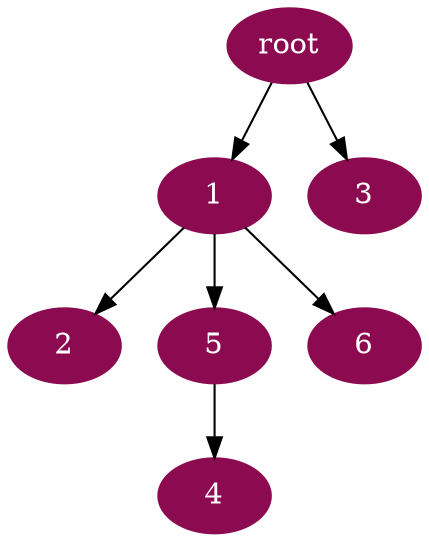 digraph G {
node [color=deeppink4, style=filled, fontcolor=white];
"root" -> 1;
1 -> 2;
"root" -> 3;
5 -> 4;
1 -> 5;
1 -> 6;
}
